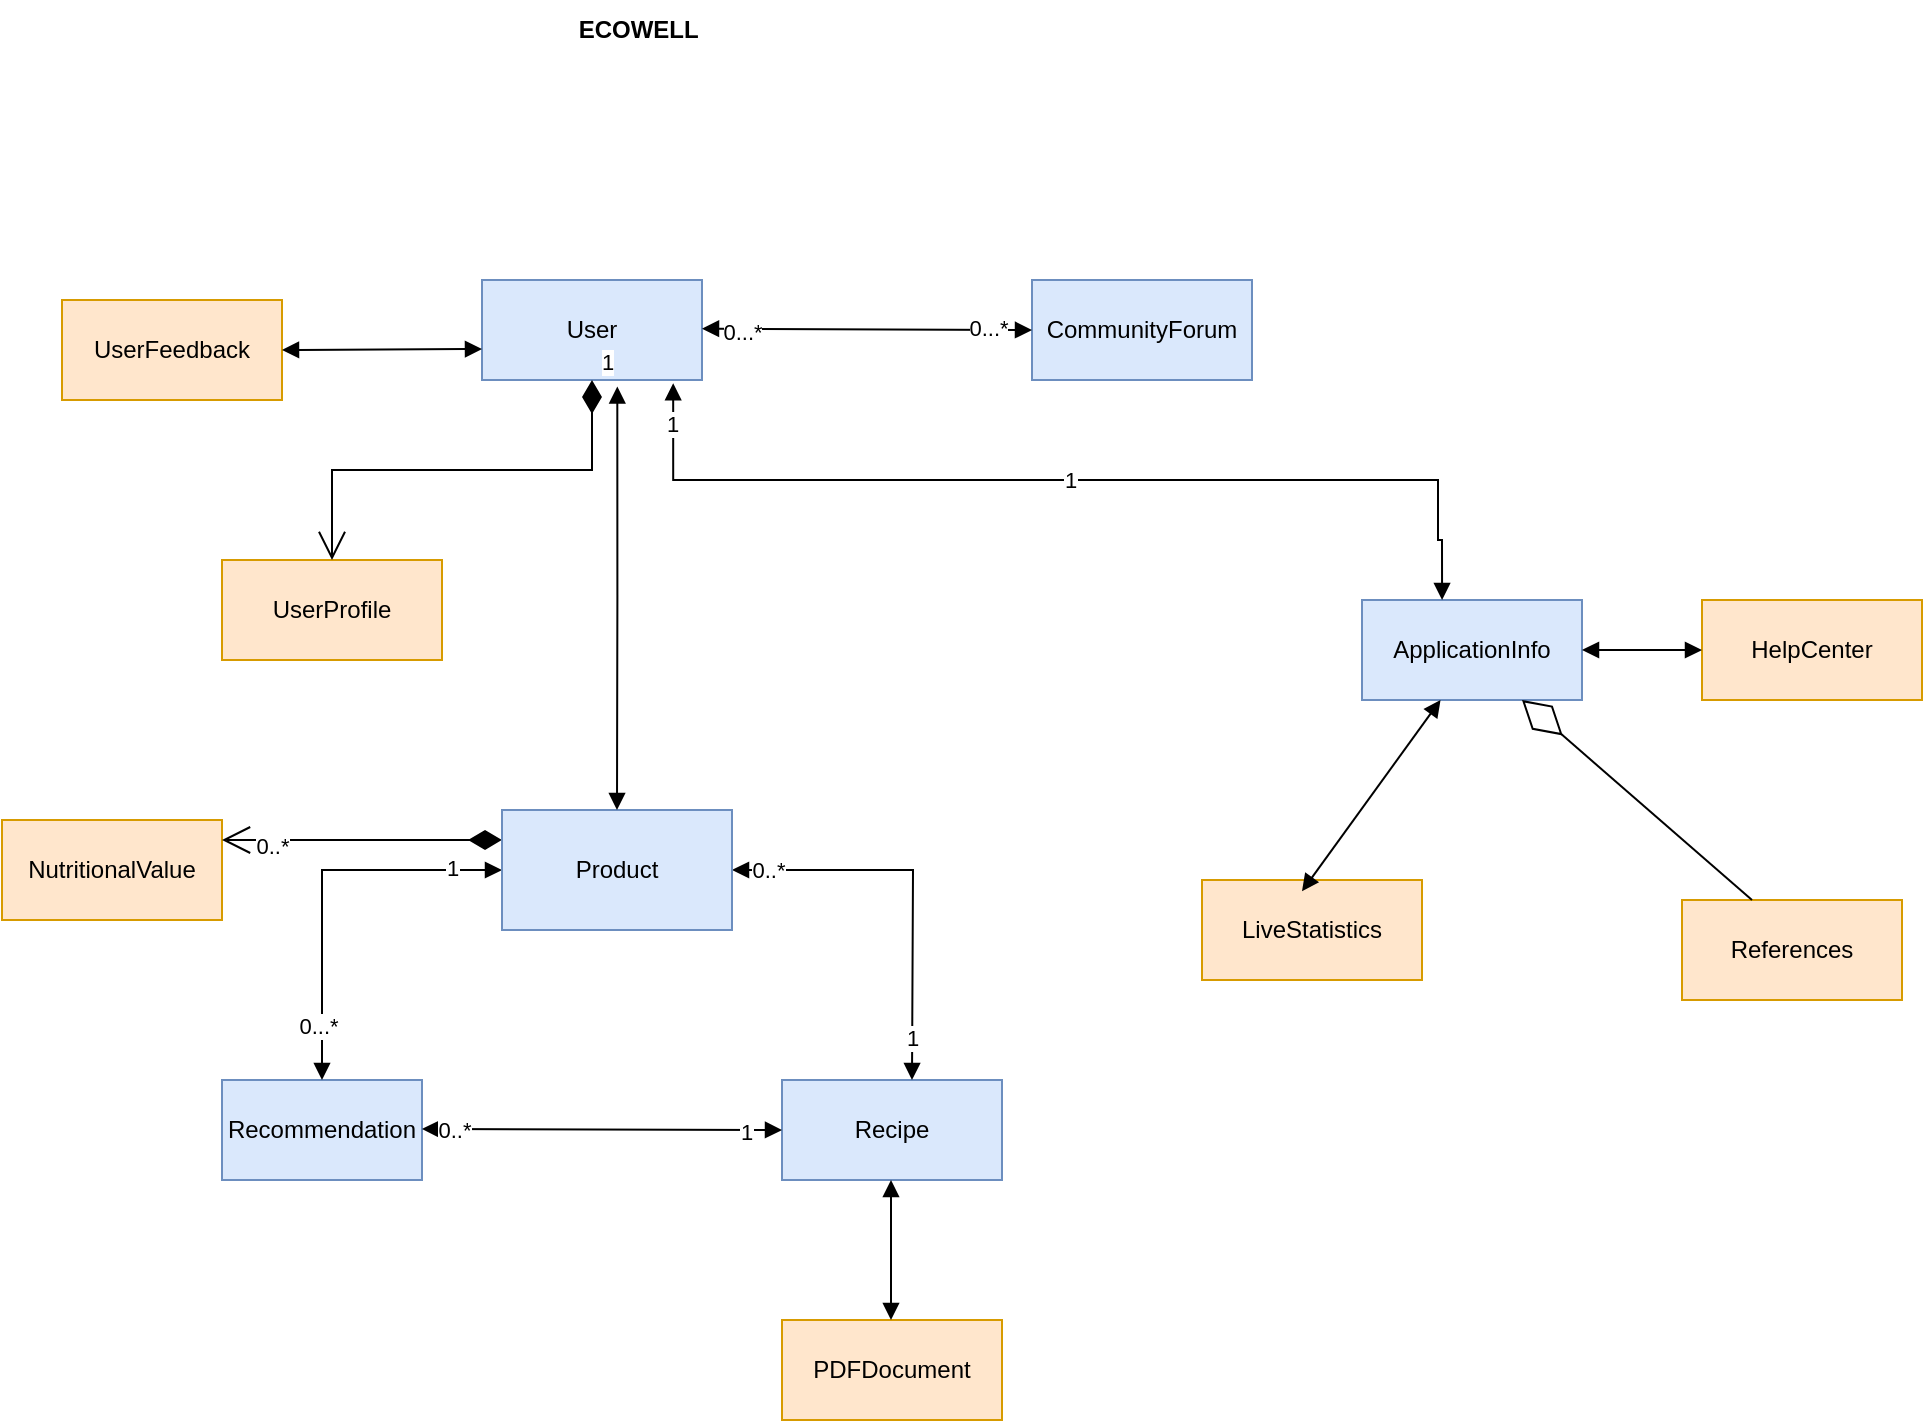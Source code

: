 <mxfile version="22.1.8" type="device">
  <diagram name="Page-1" id="F3vIQKPjNVxUXLWmiYwv">
    <mxGraphModel dx="1900" dy="1666" grid="1" gridSize="10" guides="1" tooltips="1" connect="1" arrows="1" fold="1" page="1" pageScale="1" pageWidth="850" pageHeight="1100" math="0" shadow="0">
      <root>
        <mxCell id="0" />
        <mxCell id="1" parent="0" />
        <mxCell id="Y5HvopBTYCunu6nnopGu-1" value="User" style="html=1;whiteSpace=wrap;fillColor=#dae8fc;strokeColor=#6c8ebf;" parent="1" vertex="1">
          <mxGeometry x="150" y="100" width="110" height="50" as="geometry" />
        </mxCell>
        <mxCell id="Y5HvopBTYCunu6nnopGu-3" value="UserFeedback" style="html=1;whiteSpace=wrap;fillColor=#ffe6cc;strokeColor=#d79b00;" parent="1" vertex="1">
          <mxGeometry x="-60" y="110" width="110" height="50" as="geometry" />
        </mxCell>
        <mxCell id="Y5HvopBTYCunu6nnopGu-4" value="CommunityForum" style="html=1;whiteSpace=wrap;fillColor=#dae8fc;strokeColor=#6c8ebf;" parent="1" vertex="1">
          <mxGeometry x="425" y="100" width="110" height="50" as="geometry" />
        </mxCell>
        <mxCell id="Y5HvopBTYCunu6nnopGu-8" value="HelpCenter" style="html=1;whiteSpace=wrap;fillColor=#ffe6cc;strokeColor=#d79b00;" parent="1" vertex="1">
          <mxGeometry x="760" y="260" width="110" height="50" as="geometry" />
        </mxCell>
        <mxCell id="Y5HvopBTYCunu6nnopGu-13" value="UserProfile" style="html=1;whiteSpace=wrap;fillColor=#ffe6cc;strokeColor=#d79b00;" parent="1" vertex="1">
          <mxGeometry x="20" y="240" width="110" height="50" as="geometry" />
        </mxCell>
        <mxCell id="Y5HvopBTYCunu6nnopGu-14" value="NutritionalValue" style="html=1;whiteSpace=wrap;fillColor=#ffe6cc;strokeColor=#d79b00;" parent="1" vertex="1">
          <mxGeometry x="-90" y="370" width="110" height="50" as="geometry" />
        </mxCell>
        <mxCell id="Y5HvopBTYCunu6nnopGu-30" value="" style="endArrow=block;startArrow=block;endFill=1;startFill=1;html=1;rounded=0;" parent="1" edge="1">
          <mxGeometry width="160" relative="1" as="geometry">
            <mxPoint x="50" y="135" as="sourcePoint" />
            <mxPoint x="150" y="134.5" as="targetPoint" />
          </mxGeometry>
        </mxCell>
        <mxCell id="Y5HvopBTYCunu6nnopGu-38" value="" style="endArrow=block;startArrow=block;endFill=1;startFill=1;html=1;rounded=0;entryX=0;entryY=0.5;entryDx=0;entryDy=0;" parent="1" target="Y5HvopBTYCunu6nnopGu-4" edge="1">
          <mxGeometry width="160" relative="1" as="geometry">
            <mxPoint x="260" y="124.33" as="sourcePoint" />
            <mxPoint x="420" y="124.33" as="targetPoint" />
          </mxGeometry>
        </mxCell>
        <mxCell id="Y5HvopBTYCunu6nnopGu-39" value="0...*" style="edgeLabel;html=1;align=center;verticalAlign=middle;resizable=0;points=[];" parent="Y5HvopBTYCunu6nnopGu-38" vertex="1" connectable="0">
          <mxGeometry x="-0.766" y="-1" relative="1" as="geometry">
            <mxPoint as="offset" />
          </mxGeometry>
        </mxCell>
        <mxCell id="Y5HvopBTYCunu6nnopGu-40" value="0...*" style="edgeLabel;html=1;align=center;verticalAlign=middle;resizable=0;points=[];" parent="Y5HvopBTYCunu6nnopGu-38" vertex="1" connectable="0">
          <mxGeometry x="0.727" y="1" relative="1" as="geometry">
            <mxPoint as="offset" />
          </mxGeometry>
        </mxCell>
        <mxCell id="Y5HvopBTYCunu6nnopGu-51" value="LiveStatistics" style="html=1;whiteSpace=wrap;fillColor=#ffe6cc;strokeColor=#d79b00;" parent="1" vertex="1">
          <mxGeometry x="510" y="400" width="110" height="50" as="geometry" />
        </mxCell>
        <mxCell id="Y5HvopBTYCunu6nnopGu-52" value="ApplicationInfo" style="html=1;whiteSpace=wrap;fillColor=#dae8fc;strokeColor=#6c8ebf;" parent="1" vertex="1">
          <mxGeometry x="590" y="260" width="110" height="50" as="geometry" />
        </mxCell>
        <mxCell id="Y5HvopBTYCunu6nnopGu-53" value="References" style="html=1;whiteSpace=wrap;fillColor=#ffe6cc;strokeColor=#d79b00;" parent="1" vertex="1">
          <mxGeometry x="750" y="410" width="110" height="50" as="geometry" />
        </mxCell>
        <mxCell id="Y5HvopBTYCunu6nnopGu-54" value="" style="endArrow=diamondThin;endFill=0;endSize=24;html=1;rounded=0;exitX=0.5;exitY=0;exitDx=0;exitDy=0;" parent="1" edge="1">
          <mxGeometry width="160" relative="1" as="geometry">
            <mxPoint x="785" y="410" as="sourcePoint" />
            <mxPoint x="670" y="310" as="targetPoint" />
          </mxGeometry>
        </mxCell>
        <mxCell id="Y5HvopBTYCunu6nnopGu-55" value="" style="endArrow=block;startArrow=block;endFill=1;startFill=1;html=1;rounded=0;entryX=0.25;entryY=1;entryDx=0;entryDy=0;exitX=0.393;exitY=-0.088;exitDx=0;exitDy=0;exitPerimeter=0;" parent="1" edge="1">
          <mxGeometry width="160" relative="1" as="geometry">
            <mxPoint x="560" y="405.6" as="sourcePoint" />
            <mxPoint x="629.27" y="310" as="targetPoint" />
          </mxGeometry>
        </mxCell>
        <mxCell id="KrW59OdpZerZANSX7a3y-1" value="1" style="endArrow=open;html=1;endSize=12;startArrow=diamondThin;startSize=14;startFill=1;edgeStyle=orthogonalEdgeStyle;align=left;verticalAlign=bottom;rounded=0;" parent="1" edge="1">
          <mxGeometry x="-1" y="3" relative="1" as="geometry">
            <mxPoint x="160" y="380" as="sourcePoint" />
            <mxPoint x="20" y="380" as="targetPoint" />
          </mxGeometry>
        </mxCell>
        <mxCell id="KrW59OdpZerZANSX7a3y-2" value="0..*" style="edgeLabel;html=1;align=center;verticalAlign=middle;resizable=0;points=[];" parent="KrW59OdpZerZANSX7a3y-1" vertex="1" connectable="0">
          <mxGeometry x="0.65" y="3" relative="1" as="geometry">
            <mxPoint as="offset" />
          </mxGeometry>
        </mxCell>
        <mxCell id="VDzVq6kmBgng3oQ86BCj-1" value="" style="endArrow=block;startArrow=block;endFill=1;startFill=1;html=1;rounded=0;exitX=1;exitY=0.5;exitDx=0;exitDy=0;entryX=0;entryY=0.5;entryDx=0;entryDy=0;" parent="1" source="Y5HvopBTYCunu6nnopGu-52" target="Y5HvopBTYCunu6nnopGu-8" edge="1">
          <mxGeometry width="160" relative="1" as="geometry">
            <mxPoint x="730" y="270" as="sourcePoint" />
            <mxPoint x="770" y="210" as="targetPoint" />
          </mxGeometry>
        </mxCell>
        <mxCell id="VDzVq6kmBgng3oQ86BCj-3" value="1" style="endArrow=open;html=1;endSize=12;startArrow=diamondThin;startSize=14;startFill=1;edgeStyle=orthogonalEdgeStyle;align=left;verticalAlign=bottom;rounded=0;entryX=0.5;entryY=0;entryDx=0;entryDy=0;exitX=0.5;exitY=1;exitDx=0;exitDy=0;" parent="1" source="Y5HvopBTYCunu6nnopGu-1" target="Y5HvopBTYCunu6nnopGu-13" edge="1">
          <mxGeometry x="-1" y="3" relative="1" as="geometry">
            <mxPoint x="200" y="200" as="sourcePoint" />
            <mxPoint x="360" y="200" as="targetPoint" />
          </mxGeometry>
        </mxCell>
        <mxCell id="VDzVq6kmBgng3oQ86BCj-6" value="PDFDocument" style="html=1;whiteSpace=wrap;fillColor=#ffe6cc;strokeColor=#d79b00;" parent="1" vertex="1">
          <mxGeometry x="300" y="620" width="110" height="50" as="geometry" />
        </mxCell>
        <mxCell id="VDzVq6kmBgng3oQ86BCj-15" value="&lt;b&gt;ECOWELL&amp;nbsp;&lt;/b&gt;" style="text;html=1;strokeColor=none;fillColor=none;align=center;verticalAlign=middle;whiteSpace=wrap;rounded=0;" parent="1" vertex="1">
          <mxGeometry x="110" y="-40" width="240" height="30" as="geometry" />
        </mxCell>
        <mxCell id="VDzVq6kmBgng3oQ86BCj-25" value="Recommendation" style="html=1;whiteSpace=wrap;fillColor=#dae8fc;strokeColor=#6c8ebf;" parent="1" vertex="1">
          <mxGeometry x="20" y="500" width="100" height="50" as="geometry" />
        </mxCell>
        <mxCell id="VDzVq6kmBgng3oQ86BCj-26" value="Recipe" style="html=1;whiteSpace=wrap;fillColor=#dae8fc;strokeColor=#6c8ebf;" parent="1" vertex="1">
          <mxGeometry x="300" y="500" width="110" height="50" as="geometry" />
        </mxCell>
        <mxCell id="VDzVq6kmBgng3oQ86BCj-30" value="" style="endArrow=block;startArrow=block;endFill=1;startFill=1;html=1;rounded=0;edgeStyle=orthogonalEdgeStyle;entryX=0.5;entryY=0;entryDx=0;entryDy=0;" parent="1" source="VDzVq6kmBgng3oQ86BCj-24" edge="1">
          <mxGeometry width="160" relative="1" as="geometry">
            <mxPoint x="230" y="394.5" as="sourcePoint" />
            <mxPoint x="365" y="500" as="targetPoint" />
          </mxGeometry>
        </mxCell>
        <mxCell id="VDzVq6kmBgng3oQ86BCj-35" value="0..*" style="edgeLabel;html=1;align=center;verticalAlign=middle;resizable=0;points=[];" parent="VDzVq6kmBgng3oQ86BCj-30" vertex="1" connectable="0">
          <mxGeometry x="-0.815" relative="1" as="geometry">
            <mxPoint as="offset" />
          </mxGeometry>
        </mxCell>
        <mxCell id="VDzVq6kmBgng3oQ86BCj-36" value="1" style="edgeLabel;html=1;align=center;verticalAlign=middle;resizable=0;points=[];" parent="VDzVq6kmBgng3oQ86BCj-30" vertex="1" connectable="0">
          <mxGeometry x="0.783" relative="1" as="geometry">
            <mxPoint as="offset" />
          </mxGeometry>
        </mxCell>
        <mxCell id="VDzVq6kmBgng3oQ86BCj-31" value="" style="endArrow=block;startArrow=block;endFill=1;startFill=1;html=1;rounded=0;edgeStyle=orthogonalEdgeStyle;entryX=0;entryY=0.5;entryDx=0;entryDy=0;exitX=0.5;exitY=0;exitDx=0;exitDy=0;" parent="1" source="VDzVq6kmBgng3oQ86BCj-25" target="VDzVq6kmBgng3oQ86BCj-24" edge="1">
          <mxGeometry width="160" relative="1" as="geometry">
            <mxPoint x="-80" y="450" as="sourcePoint" />
            <mxPoint x="80" y="450" as="targetPoint" />
          </mxGeometry>
        </mxCell>
        <mxCell id="VDzVq6kmBgng3oQ86BCj-37" value="1" style="edgeLabel;html=1;align=center;verticalAlign=middle;resizable=0;points=[];" parent="VDzVq6kmBgng3oQ86BCj-31" vertex="1" connectable="0">
          <mxGeometry x="0.736" y="1" relative="1" as="geometry">
            <mxPoint as="offset" />
          </mxGeometry>
        </mxCell>
        <mxCell id="VDzVq6kmBgng3oQ86BCj-38" value="0...*" style="edgeLabel;html=1;align=center;verticalAlign=middle;resizable=0;points=[];" parent="VDzVq6kmBgng3oQ86BCj-31" vertex="1" connectable="0">
          <mxGeometry x="-0.722" y="2" relative="1" as="geometry">
            <mxPoint as="offset" />
          </mxGeometry>
        </mxCell>
        <mxCell id="VDzVq6kmBgng3oQ86BCj-33" value="" style="endArrow=block;startArrow=block;endFill=1;startFill=1;html=1;rounded=0;edgeStyle=orthogonalEdgeStyle;entryX=0;entryY=0.5;entryDx=0;entryDy=0;" parent="1" target="VDzVq6kmBgng3oQ86BCj-26" edge="1">
          <mxGeometry width="160" relative="1" as="geometry">
            <mxPoint x="120" y="524.5" as="sourcePoint" />
            <mxPoint x="280" y="524.5" as="targetPoint" />
          </mxGeometry>
        </mxCell>
        <mxCell id="VDzVq6kmBgng3oQ86BCj-39" value="0..*" style="edgeLabel;html=1;align=center;verticalAlign=middle;resizable=0;points=[];" parent="VDzVq6kmBgng3oQ86BCj-33" vertex="1" connectable="0">
          <mxGeometry x="-0.827" relative="1" as="geometry">
            <mxPoint as="offset" />
          </mxGeometry>
        </mxCell>
        <mxCell id="VDzVq6kmBgng3oQ86BCj-40" value="1" style="edgeLabel;html=1;align=center;verticalAlign=middle;resizable=0;points=[];" parent="VDzVq6kmBgng3oQ86BCj-33" vertex="1" connectable="0">
          <mxGeometry x="0.796" y="-1" relative="1" as="geometry">
            <mxPoint as="offset" />
          </mxGeometry>
        </mxCell>
        <mxCell id="VDzVq6kmBgng3oQ86BCj-24" value="Product" style="html=1;whiteSpace=wrap;fillColor=#dae8fc;strokeColor=#6c8ebf;" parent="1" vertex="1">
          <mxGeometry x="160" y="365" width="115" height="60" as="geometry" />
        </mxCell>
        <mxCell id="VDzVq6kmBgng3oQ86BCj-41" value="" style="endArrow=block;startArrow=block;endFill=1;startFill=1;html=1;rounded=0;edgeStyle=orthogonalEdgeStyle;" parent="1" edge="1">
          <mxGeometry width="160" relative="1" as="geometry">
            <mxPoint x="354.5" y="550" as="sourcePoint" />
            <mxPoint x="354.5" y="620" as="targetPoint" />
          </mxGeometry>
        </mxCell>
        <mxCell id="FasIGzd6iQ6S65nxjBKp-5" value="1" style="endArrow=block;startArrow=block;endFill=1;startFill=1;html=1;rounded=0;edgeStyle=orthogonalEdgeStyle;exitX=0.869;exitY=1.032;exitDx=0;exitDy=0;exitPerimeter=0;entryX=0.364;entryY=0;entryDx=0;entryDy=0;entryPerimeter=0;" edge="1" parent="1" source="Y5HvopBTYCunu6nnopGu-1" target="Y5HvopBTYCunu6nnopGu-52">
          <mxGeometry width="160" relative="1" as="geometry">
            <mxPoint x="250" y="220" as="sourcePoint" />
            <mxPoint x="628" y="240" as="targetPoint" />
            <Array as="points">
              <mxPoint x="246" y="200" />
              <mxPoint x="628" y="200" />
              <mxPoint x="628" y="230" />
              <mxPoint x="630" y="230" />
            </Array>
          </mxGeometry>
        </mxCell>
        <mxCell id="FasIGzd6iQ6S65nxjBKp-7" value="1" style="edgeLabel;html=1;align=center;verticalAlign=middle;resizable=0;points=[];" vertex="1" connectable="0" parent="FasIGzd6iQ6S65nxjBKp-5">
          <mxGeometry x="-0.917" y="-1" relative="1" as="geometry">
            <mxPoint as="offset" />
          </mxGeometry>
        </mxCell>
        <mxCell id="FasIGzd6iQ6S65nxjBKp-6" value="" style="endArrow=block;startArrow=block;endFill=1;startFill=1;html=1;rounded=0;edgeStyle=orthogonalEdgeStyle;exitX=0.615;exitY=1.064;exitDx=0;exitDy=0;exitPerimeter=0;entryX=0.5;entryY=0;entryDx=0;entryDy=0;" edge="1" parent="1" source="Y5HvopBTYCunu6nnopGu-1" target="VDzVq6kmBgng3oQ86BCj-24">
          <mxGeometry width="160" relative="1" as="geometry">
            <mxPoint x="220" y="270" as="sourcePoint" />
            <mxPoint x="380" y="270" as="targetPoint" />
          </mxGeometry>
        </mxCell>
      </root>
    </mxGraphModel>
  </diagram>
</mxfile>
